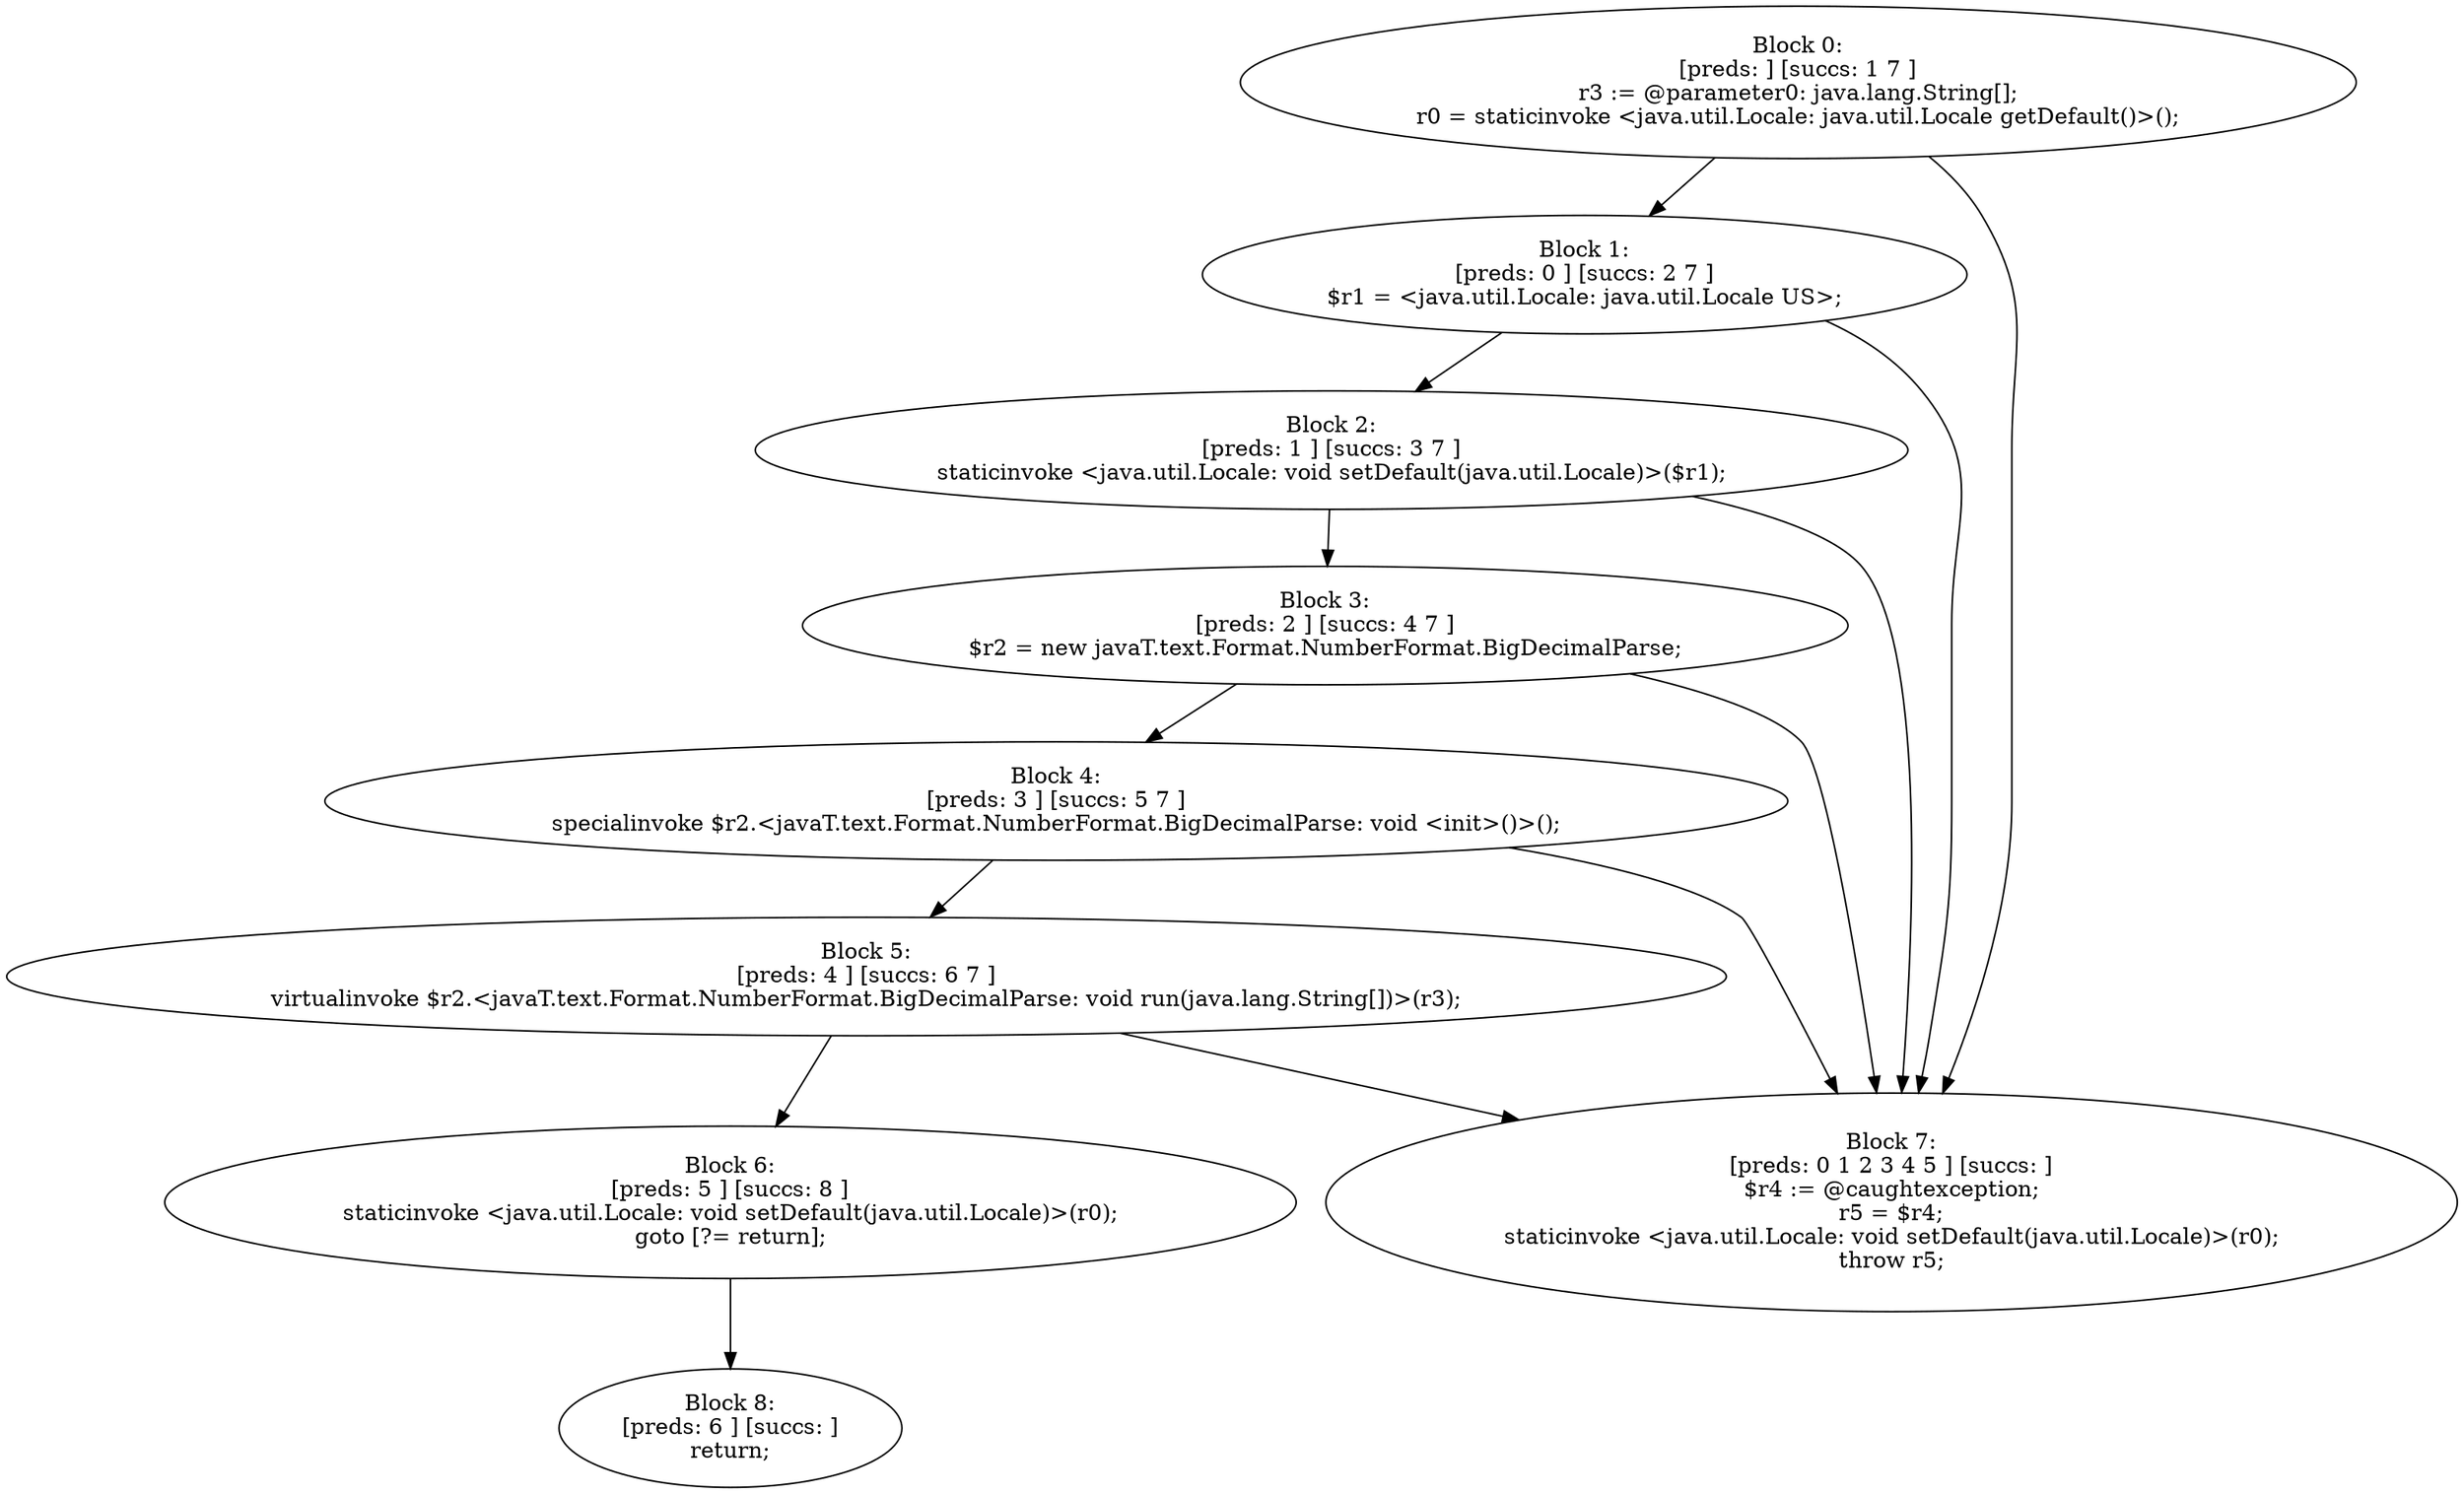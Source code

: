 digraph "unitGraph" {
    "Block 0:
[preds: ] [succs: 1 7 ]
r3 := @parameter0: java.lang.String[];
r0 = staticinvoke <java.util.Locale: java.util.Locale getDefault()>();
"
    "Block 1:
[preds: 0 ] [succs: 2 7 ]
$r1 = <java.util.Locale: java.util.Locale US>;
"
    "Block 2:
[preds: 1 ] [succs: 3 7 ]
staticinvoke <java.util.Locale: void setDefault(java.util.Locale)>($r1);
"
    "Block 3:
[preds: 2 ] [succs: 4 7 ]
$r2 = new javaT.text.Format.NumberFormat.BigDecimalParse;
"
    "Block 4:
[preds: 3 ] [succs: 5 7 ]
specialinvoke $r2.<javaT.text.Format.NumberFormat.BigDecimalParse: void <init>()>();
"
    "Block 5:
[preds: 4 ] [succs: 6 7 ]
virtualinvoke $r2.<javaT.text.Format.NumberFormat.BigDecimalParse: void run(java.lang.String[])>(r3);
"
    "Block 6:
[preds: 5 ] [succs: 8 ]
staticinvoke <java.util.Locale: void setDefault(java.util.Locale)>(r0);
goto [?= return];
"
    "Block 7:
[preds: 0 1 2 3 4 5 ] [succs: ]
$r4 := @caughtexception;
r5 = $r4;
staticinvoke <java.util.Locale: void setDefault(java.util.Locale)>(r0);
throw r5;
"
    "Block 8:
[preds: 6 ] [succs: ]
return;
"
    "Block 0:
[preds: ] [succs: 1 7 ]
r3 := @parameter0: java.lang.String[];
r0 = staticinvoke <java.util.Locale: java.util.Locale getDefault()>();
"->"Block 1:
[preds: 0 ] [succs: 2 7 ]
$r1 = <java.util.Locale: java.util.Locale US>;
";
    "Block 0:
[preds: ] [succs: 1 7 ]
r3 := @parameter0: java.lang.String[];
r0 = staticinvoke <java.util.Locale: java.util.Locale getDefault()>();
"->"Block 7:
[preds: 0 1 2 3 4 5 ] [succs: ]
$r4 := @caughtexception;
r5 = $r4;
staticinvoke <java.util.Locale: void setDefault(java.util.Locale)>(r0);
throw r5;
";
    "Block 1:
[preds: 0 ] [succs: 2 7 ]
$r1 = <java.util.Locale: java.util.Locale US>;
"->"Block 2:
[preds: 1 ] [succs: 3 7 ]
staticinvoke <java.util.Locale: void setDefault(java.util.Locale)>($r1);
";
    "Block 1:
[preds: 0 ] [succs: 2 7 ]
$r1 = <java.util.Locale: java.util.Locale US>;
"->"Block 7:
[preds: 0 1 2 3 4 5 ] [succs: ]
$r4 := @caughtexception;
r5 = $r4;
staticinvoke <java.util.Locale: void setDefault(java.util.Locale)>(r0);
throw r5;
";
    "Block 2:
[preds: 1 ] [succs: 3 7 ]
staticinvoke <java.util.Locale: void setDefault(java.util.Locale)>($r1);
"->"Block 3:
[preds: 2 ] [succs: 4 7 ]
$r2 = new javaT.text.Format.NumberFormat.BigDecimalParse;
";
    "Block 2:
[preds: 1 ] [succs: 3 7 ]
staticinvoke <java.util.Locale: void setDefault(java.util.Locale)>($r1);
"->"Block 7:
[preds: 0 1 2 3 4 5 ] [succs: ]
$r4 := @caughtexception;
r5 = $r4;
staticinvoke <java.util.Locale: void setDefault(java.util.Locale)>(r0);
throw r5;
";
    "Block 3:
[preds: 2 ] [succs: 4 7 ]
$r2 = new javaT.text.Format.NumberFormat.BigDecimalParse;
"->"Block 4:
[preds: 3 ] [succs: 5 7 ]
specialinvoke $r2.<javaT.text.Format.NumberFormat.BigDecimalParse: void <init>()>();
";
    "Block 3:
[preds: 2 ] [succs: 4 7 ]
$r2 = new javaT.text.Format.NumberFormat.BigDecimalParse;
"->"Block 7:
[preds: 0 1 2 3 4 5 ] [succs: ]
$r4 := @caughtexception;
r5 = $r4;
staticinvoke <java.util.Locale: void setDefault(java.util.Locale)>(r0);
throw r5;
";
    "Block 4:
[preds: 3 ] [succs: 5 7 ]
specialinvoke $r2.<javaT.text.Format.NumberFormat.BigDecimalParse: void <init>()>();
"->"Block 5:
[preds: 4 ] [succs: 6 7 ]
virtualinvoke $r2.<javaT.text.Format.NumberFormat.BigDecimalParse: void run(java.lang.String[])>(r3);
";
    "Block 4:
[preds: 3 ] [succs: 5 7 ]
specialinvoke $r2.<javaT.text.Format.NumberFormat.BigDecimalParse: void <init>()>();
"->"Block 7:
[preds: 0 1 2 3 4 5 ] [succs: ]
$r4 := @caughtexception;
r5 = $r4;
staticinvoke <java.util.Locale: void setDefault(java.util.Locale)>(r0);
throw r5;
";
    "Block 5:
[preds: 4 ] [succs: 6 7 ]
virtualinvoke $r2.<javaT.text.Format.NumberFormat.BigDecimalParse: void run(java.lang.String[])>(r3);
"->"Block 6:
[preds: 5 ] [succs: 8 ]
staticinvoke <java.util.Locale: void setDefault(java.util.Locale)>(r0);
goto [?= return];
";
    "Block 5:
[preds: 4 ] [succs: 6 7 ]
virtualinvoke $r2.<javaT.text.Format.NumberFormat.BigDecimalParse: void run(java.lang.String[])>(r3);
"->"Block 7:
[preds: 0 1 2 3 4 5 ] [succs: ]
$r4 := @caughtexception;
r5 = $r4;
staticinvoke <java.util.Locale: void setDefault(java.util.Locale)>(r0);
throw r5;
";
    "Block 6:
[preds: 5 ] [succs: 8 ]
staticinvoke <java.util.Locale: void setDefault(java.util.Locale)>(r0);
goto [?= return];
"->"Block 8:
[preds: 6 ] [succs: ]
return;
";
}
